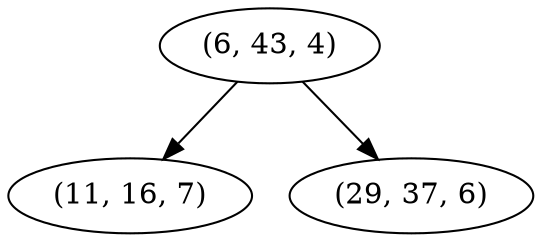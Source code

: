digraph tree {
    "(6, 43, 4)";
    "(11, 16, 7)";
    "(29, 37, 6)";
    "(6, 43, 4)" -> "(11, 16, 7)";
    "(6, 43, 4)" -> "(29, 37, 6)";
}
